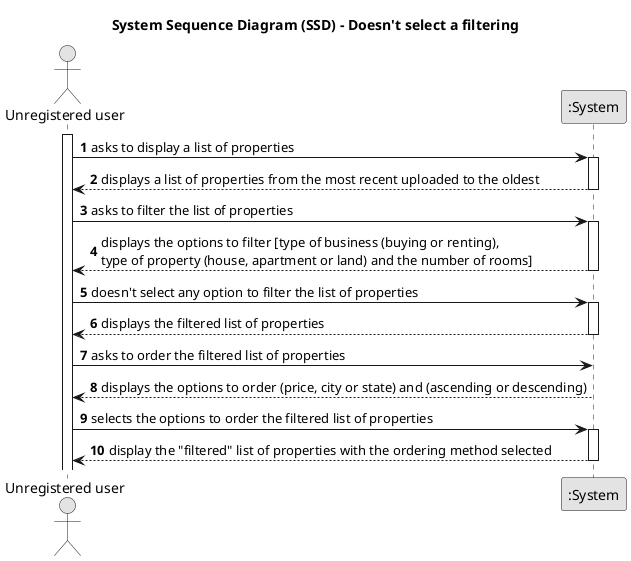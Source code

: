 @startuml
skinparam monochrome true
skinparam packageStyle rectangle
skinparam shadowing false

title System Sequence Diagram (SSD) - Doesn't select a filtering

autonumber

actor "Unregistered user" as User
participant ":System" as System

activate User

    User -> System : asks to display a list of properties
        activate System

    System --> User : displays a list of properties from the most recent uploaded to the oldest
        deactivate System

    User -> System : asks to filter the list of properties
        activate System

    System --> User : displays the options to filter [type of business (buying or renting), \ntype of property (house, apartment or land) and the number of rooms]
        deactivate System

    User -> System : doesn't select any option to filter the list of properties
        activate System

    System --> User : displays the filtered list of properties
        deactivate System

    User -> System : asks to order the filtered list of properties
        deactivate System

    System --> User : displays the options to order (price, city or state) and (ascending or descending)
        deactivate System

    User -> System : selects the options to order the filtered list of properties
        activate System

    System --> User : display the "filtered" list of properties with the ordering method selected
        deactivate System

@enduml